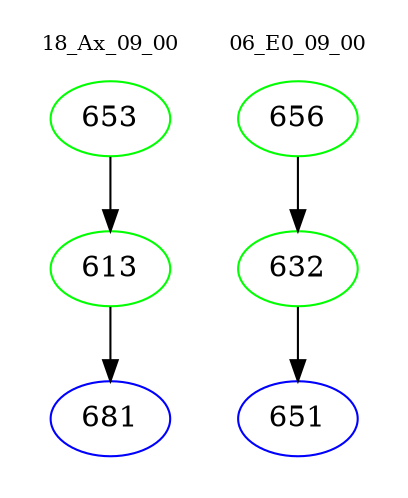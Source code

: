 digraph{
subgraph cluster_0 {
color = white
label = "18_Ax_09_00";
fontsize=10;
T0_653 [label="653", color="green"]
T0_653 -> T0_613 [color="black"]
T0_613 [label="613", color="green"]
T0_613 -> T0_681 [color="black"]
T0_681 [label="681", color="blue"]
}
subgraph cluster_1 {
color = white
label = "06_E0_09_00";
fontsize=10;
T1_656 [label="656", color="green"]
T1_656 -> T1_632 [color="black"]
T1_632 [label="632", color="green"]
T1_632 -> T1_651 [color="black"]
T1_651 [label="651", color="blue"]
}
}
